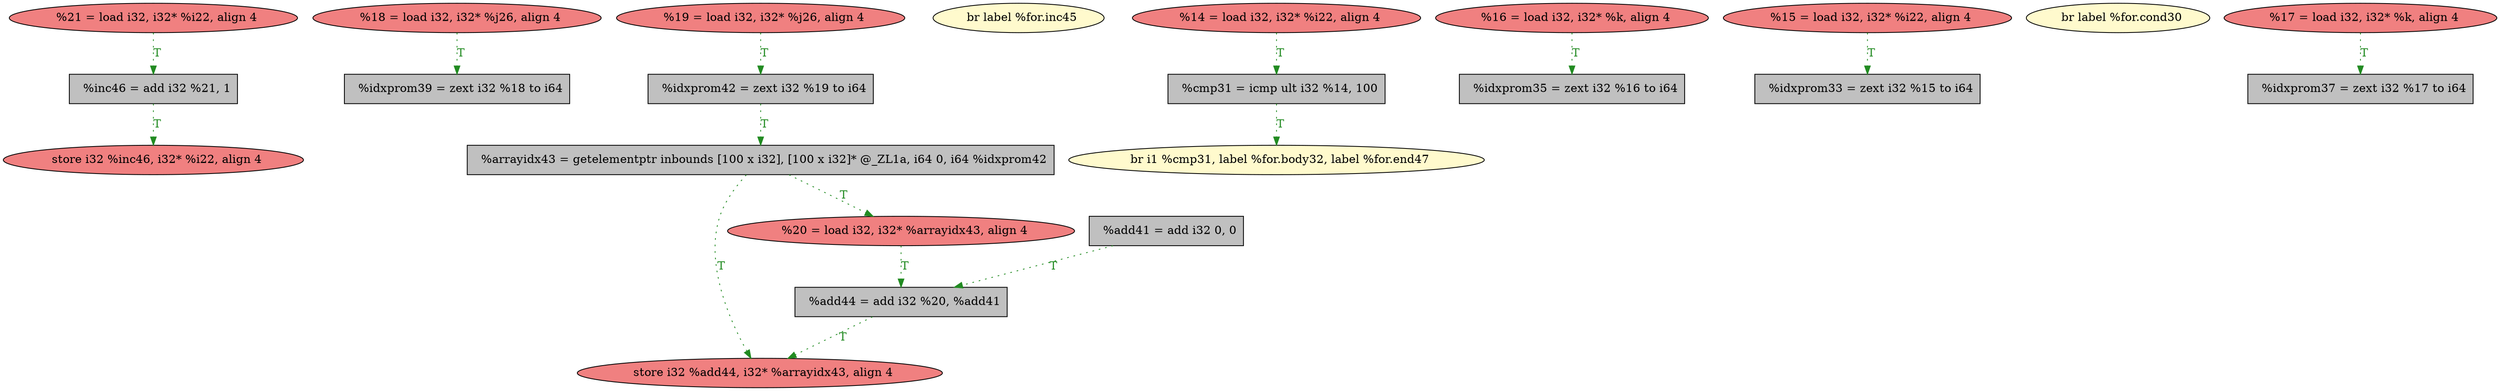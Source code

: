 
digraph G {


node1234 [fillcolor=lightcoral,label="  store i32 %inc46, i32* %i22, align 4",shape=ellipse,style=filled ]
node1233 [fillcolor=lightcoral,label="  %18 = load i32, i32* %j26, align 4",shape=ellipse,style=filled ]
node1235 [fillcolor=lightcoral,label="  store i32 %add44, i32* %arrayidx43, align 4",shape=ellipse,style=filled ]
node1232 [fillcolor=lightcoral,label="  %20 = load i32, i32* %arrayidx43, align 4",shape=ellipse,style=filled ]
node1231 [fillcolor=lemonchiffon,label="  br label %for.inc45",shape=ellipse,style=filled ]
node1221 [fillcolor=lemonchiffon,label="  br i1 %cmp31, label %for.body32, label %for.end47",shape=ellipse,style=filled ]
node1219 [fillcolor=grey,label="  %idxprom42 = zext i32 %19 to i64",shape=rectangle,style=filled ]
node1237 [fillcolor=lightcoral,label="  %19 = load i32, i32* %j26, align 4",shape=ellipse,style=filled ]
node1229 [fillcolor=grey,label="  %idxprom35 = zext i32 %16 to i64",shape=rectangle,style=filled ]
node1218 [fillcolor=lightcoral,label="  %16 = load i32, i32* %k, align 4",shape=ellipse,style=filled ]
node1220 [fillcolor=lightcoral,label="  %15 = load i32, i32* %i22, align 4",shape=ellipse,style=filled ]
node1227 [fillcolor=grey,label="  %add41 = add i32 0, 0",shape=rectangle,style=filled ]
node1217 [fillcolor=grey,label="  %add44 = add i32 %20, %add41",shape=rectangle,style=filled ]
node1215 [fillcolor=lemonchiffon,label="  br label %for.cond30",shape=ellipse,style=filled ]
node1224 [fillcolor=lightcoral,label="  %17 = load i32, i32* %k, align 4",shape=ellipse,style=filled ]
node1236 [fillcolor=grey,label="  %idxprom39 = zext i32 %18 to i64",shape=rectangle,style=filled ]
node1223 [fillcolor=grey,label="  %idxprom33 = zext i32 %15 to i64",shape=rectangle,style=filled ]
node1222 [fillcolor=grey,label="  %cmp31 = icmp ult i32 %14, 100",shape=rectangle,style=filled ]
node1225 [fillcolor=grey,label="  %idxprom37 = zext i32 %17 to i64",shape=rectangle,style=filled ]
node1216 [fillcolor=grey,label="  %inc46 = add i32 %21, 1",shape=rectangle,style=filled ]
node1226 [fillcolor=lightcoral,label="  %14 = load i32, i32* %i22, align 4",shape=ellipse,style=filled ]
node1228 [fillcolor=lightcoral,label="  %21 = load i32, i32* %i22, align 4",shape=ellipse,style=filled ]
node1230 [fillcolor=grey,label="  %arrayidx43 = getelementptr inbounds [100 x i32], [100 x i32]* @_ZL1a, i64 0, i64 %idxprom42",shape=rectangle,style=filled ]

node1224->node1225 [style=dotted,color=forestgreen,label="T",fontcolor=forestgreen ]
node1233->node1236 [style=dotted,color=forestgreen,label="T",fontcolor=forestgreen ]
node1227->node1217 [style=dotted,color=forestgreen,label="T",fontcolor=forestgreen ]
node1218->node1229 [style=dotted,color=forestgreen,label="T",fontcolor=forestgreen ]
node1228->node1216 [style=dotted,color=forestgreen,label="T",fontcolor=forestgreen ]
node1216->node1234 [style=dotted,color=forestgreen,label="T",fontcolor=forestgreen ]
node1230->node1232 [style=dotted,color=forestgreen,label="T",fontcolor=forestgreen ]
node1219->node1230 [style=dotted,color=forestgreen,label="T",fontcolor=forestgreen ]
node1230->node1235 [style=dotted,color=forestgreen,label="T",fontcolor=forestgreen ]
node1226->node1222 [style=dotted,color=forestgreen,label="T",fontcolor=forestgreen ]
node1232->node1217 [style=dotted,color=forestgreen,label="T",fontcolor=forestgreen ]
node1222->node1221 [style=dotted,color=forestgreen,label="T",fontcolor=forestgreen ]
node1217->node1235 [style=dotted,color=forestgreen,label="T",fontcolor=forestgreen ]
node1220->node1223 [style=dotted,color=forestgreen,label="T",fontcolor=forestgreen ]
node1237->node1219 [style=dotted,color=forestgreen,label="T",fontcolor=forestgreen ]


}
